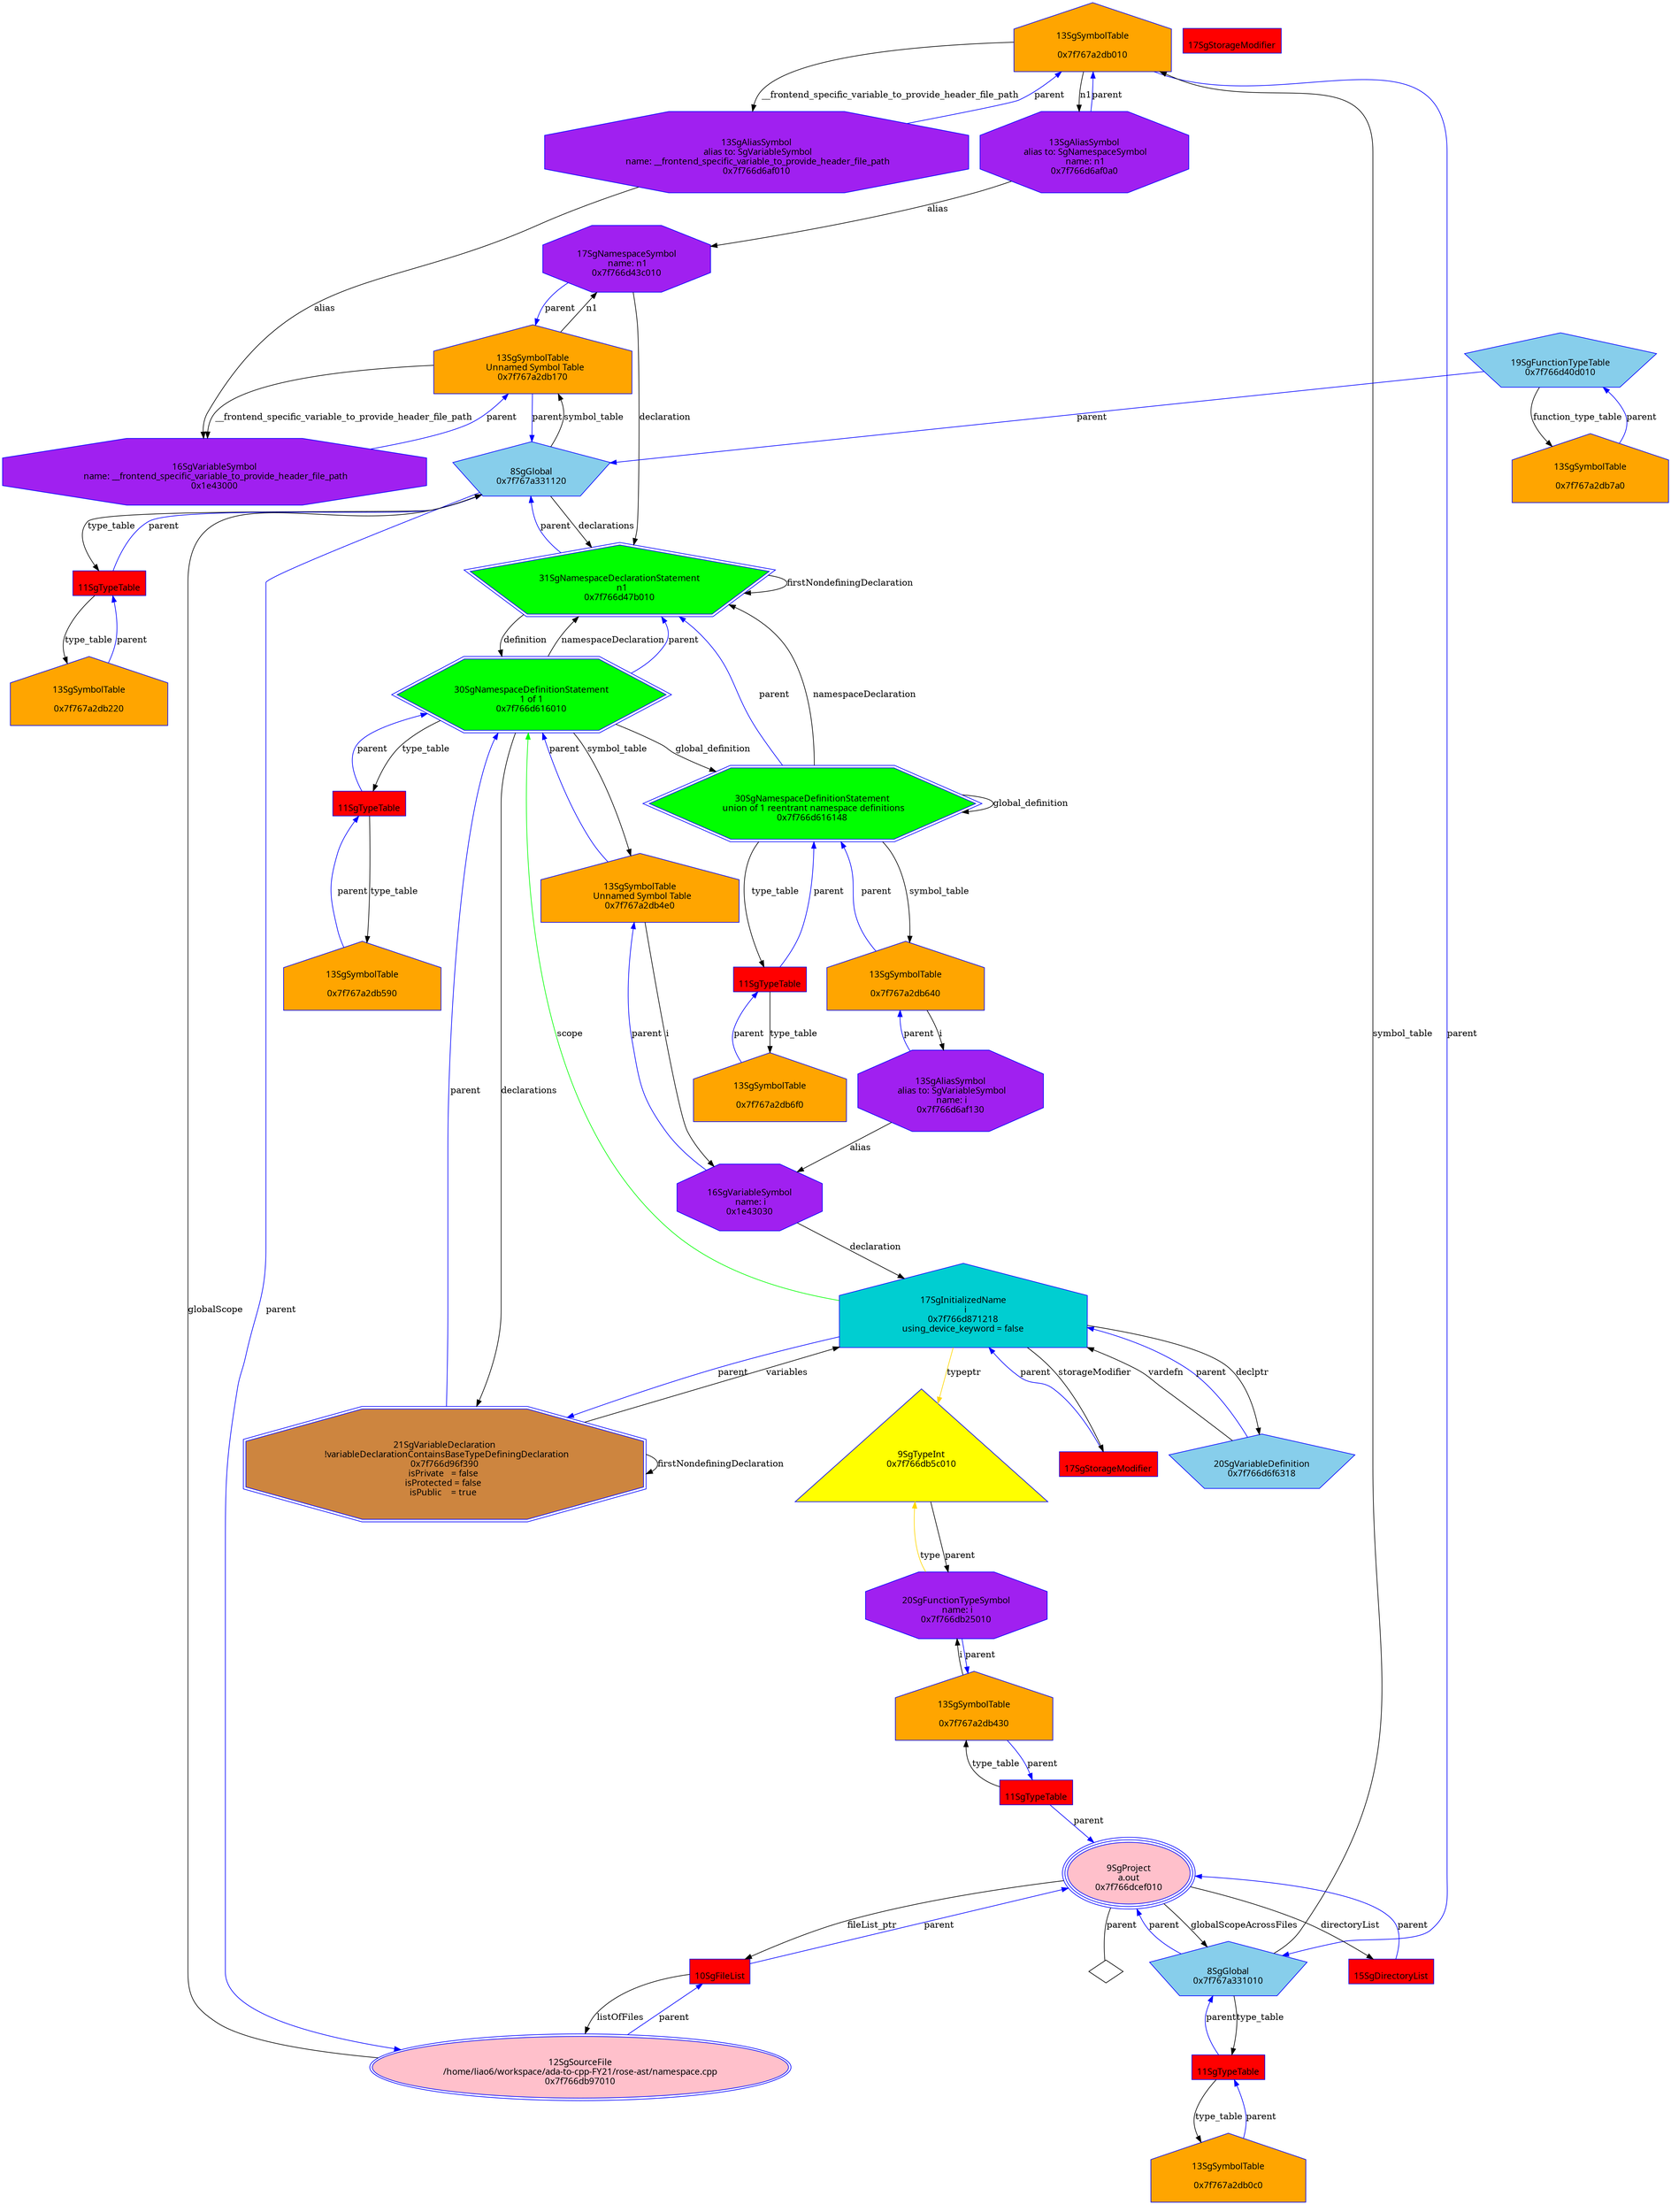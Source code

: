 digraph "Gnamespace.cpp.dot" {
"0x7f767a2db010"[label="\n13SgSymbolTable\n  \n  0x7f767a2db010  " shape=house,regular=0,URL="\N",tooltip="more info at \N",sides=5,peripheries=1,color="blue",fillcolor=orange,fontname="7x13bold",fontcolor=black,style=filled];
"0x7f767a2db010" -> "0x7f766d6af0a0"[label="n1" dir=forward ];
"0x7f767a2db010" -> "0x7f766d6af010"[label="__frontend_specific_variable_to_provide_header_file_path" dir=forward ];
"0x7f767a2db010" -> "0x7f767a331010"[label="parent" color="blue" dir=forward ];
"0x7f767a2db0c0"[label="\n13SgSymbolTable\n  \n  0x7f767a2db0c0  " shape=house,regular=0,URL="\N",tooltip="more info at \N",sides=5,peripheries=1,color="blue",fillcolor=orange,fontname="7x13bold",fontcolor=black,style=filled];
"0x7f767a2db0c0" -> "0x1d94f90"[label="parent" color="blue" dir=forward ];
"0x7f767a2db170"[label="\n13SgSymbolTable\n  Unnamed Symbol Table\n  0x7f767a2db170  " shape=house,regular=0,URL="\N",tooltip="more info at \N",sides=5,peripheries=1,color="blue",fillcolor=orange,fontname="7x13bold",fontcolor=black,style=filled];
"0x7f767a2db170" -> "0x7f766d43c010"[label="n1" dir=forward ];
"0x7f767a2db170" -> "0x1e43000"[label="__frontend_specific_variable_to_provide_header_file_path" dir=forward ];
"0x7f767a2db170" -> "0x7f767a331120"[label="parent" color="blue" dir=forward ];
"0x7f767a2db220"[label="\n13SgSymbolTable\n  \n  0x7f767a2db220  " shape=house,regular=0,URL="\N",tooltip="more info at \N",sides=5,peripheries=1,color="blue",fillcolor=orange,fontname="7x13bold",fontcolor=black,style=filled];
"0x7f767a2db220" -> "0x1d94fb8"[label="parent" color="blue" dir=forward ];
"0x7f767a2db430"[label="\n13SgSymbolTable\n  \n  0x7f767a2db430  " shape=house,regular=0,URL="\N",tooltip="more info at \N",sides=5,peripheries=1,color="blue",fillcolor=orange,fontname="7x13bold",fontcolor=black,style=filled];
"0x7f767a2db430" -> "0x7f766db25010"[label="i" dir=forward ];
"0x7f767a2db430" -> "0x1d95008"[label="parent" color="blue" dir=forward ];
"0x7f767a2db4e0"[label="\n13SgSymbolTable\n  Unnamed Symbol Table\n  0x7f767a2db4e0  " shape=house,regular=0,URL="\N",tooltip="more info at \N",sides=5,peripheries=1,color="blue",fillcolor=orange,fontname="7x13bold",fontcolor=black,style=filled];
"0x7f767a2db4e0" -> "0x1e43030"[label="i" dir=forward ];
"0x7f767a2db4e0" -> "0x7f766d616010"[label="parent" color="blue" dir=forward ];
"0x7f767a2db590"[label="\n13SgSymbolTable\n  \n  0x7f767a2db590  " shape=house,regular=0,URL="\N",tooltip="more info at \N",sides=5,peripheries=1,color="blue",fillcolor=orange,fontname="7x13bold",fontcolor=black,style=filled];
"0x7f767a2db590" -> "0x1d95030"[label="parent" color="blue" dir=forward ];
"0x7f767a2db640"[label="\n13SgSymbolTable\n  \n  0x7f767a2db640  " shape=house,regular=0,URL="\N",tooltip="more info at \N",sides=5,peripheries=1,color="blue",fillcolor=orange,fontname="7x13bold",fontcolor=black,style=filled];
"0x7f767a2db640" -> "0x7f766d6af130"[label="i" dir=forward ];
"0x7f767a2db640" -> "0x7f766d616148"[label="parent" color="blue" dir=forward ];
"0x7f767a2db6f0"[label="\n13SgSymbolTable\n  \n  0x7f767a2db6f0  " shape=house,regular=0,URL="\N",tooltip="more info at \N",sides=5,peripheries=1,color="blue",fillcolor=orange,fontname="7x13bold",fontcolor=black,style=filled];
"0x7f767a2db6f0" -> "0x1d95058"[label="parent" color="blue" dir=forward ];
"0x7f767a2db7a0"[label="\n13SgSymbolTable\n  \n  0x7f767a2db7a0  " shape=house,regular=0,URL="\N",tooltip="more info at \N",sides=5,peripheries=1,color="blue",fillcolor=orange,fontname="7x13bold",fontcolor=black,style=filled];
"0x7f767a2db7a0" -> "0x7f766d40d010"[label="parent" color="blue" dir=forward ];
"0x1e2f660"[label="\n17SgStorageModifier" shape=polygon,regular=0,URL="\N",tooltip="more info at \N",sides=4,peripheries=1,color="blue",fillcolor=red,fontname="7x13bold",fontcolor=black,style=filled];
"0x1e2f688"[label="\n17SgStorageModifier" shape=polygon,regular=0,URL="\N",tooltip="more info at \N",sides=4,peripheries=1,color="blue",fillcolor=red,fontname="7x13bold",fontcolor=black,style=filled];
"0x1e2f688" -> "0x7f766d871218"[label="parent" color="blue" dir=forward ];
"0x7f766db97010"[label="\n12SgSourceFile\n  /home/liao6/workspace/ada-to-cpp-FY21/rose-ast/namespace.cpp  \n  0x7f766db97010  " shape=ellipse,regular=0,URL="\N",tooltip="more info at \N",sides=5,peripheries=2,color="blue",fillcolor=pink,fontname="7x13bold",fontcolor=black,style=filled];
"0x7f766db97010" -> "0x7f767a331120"[label="globalScope" dir=forward ];
"0x7f766db97010" -> "0x1d5a530"[label="parent" color="blue" dir=forward ];
"0x1d5a530"[label="\n10SgFileList" shape=polygon,regular=0,URL="\N",tooltip="more info at \N",sides=4,peripheries=1,color="blue",fillcolor=red,fontname="7x13bold",fontcolor=black,style=filled];
"0x1d5a530" -> "0x7f766db97010"[label="listOfFiles" dir=forward ];
"0x1d5a530" -> "0x7f766dcef010"[label="parent" color="blue" dir=forward ];
"0x1d79940"[label="\n15SgDirectoryList" shape=polygon,regular=0,URL="\N",tooltip="more info at \N",sides=4,peripheries=1,color="blue",fillcolor=red,fontname="7x13bold",fontcolor=black,style=filled];
"0x1d79940" -> "0x7f766dcef010"[label="parent" color="blue" dir=forward ];
"0x7f766dcef010"[label="\n9SgProject\n  a.out  \n  0x7f766dcef010  " shape=ellipse,regular=0,URL="\N",tooltip="more info at \N",sides=5,peripheries=3,color="blue",fillcolor=pink,fontname="7x13bold",fontcolor=black,style=filled];
"0x7f766dcef010" -> "0x1d5a530"[label="fileList_ptr" dir=forward ];
"0x7f766dcef010" -> "0x1d79940"[label="directoryList" dir=forward ];
"0x7f766dcef010" -> "0x7f767a331010"[label="globalScopeAcrossFiles" dir=forward ];
"0x7f766dcef010" -> "0x7f766dcef010__parent__null"[label="parent" dir=none ];
"0x7f766dcef010__parent__null"[label="" shape=diamond ];
"0x1d94f90"[label="\n11SgTypeTable" shape=polygon,regular=0,URL="\N",tooltip="more info at \N",sides=4,peripheries=1,color="blue",fillcolor=red,fontname="7x13bold",fontcolor=black,style=filled];
"0x1d94f90" -> "0x7f767a2db0c0"[label="type_table" dir=forward ];
"0x1d94f90" -> "0x7f767a331010"[label="parent" color="blue" dir=forward ];
"0x1d94fb8"[label="\n11SgTypeTable" shape=polygon,regular=0,URL="\N",tooltip="more info at \N",sides=4,peripheries=1,color="blue",fillcolor=red,fontname="7x13bold",fontcolor=black,style=filled];
"0x1d94fb8" -> "0x7f767a2db220"[label="type_table" dir=forward ];
"0x1d94fb8" -> "0x7f767a331120"[label="parent" color="blue" dir=forward ];
"0x1d95008"[label="\n11SgTypeTable" shape=polygon,regular=0,URL="\N",tooltip="more info at \N",sides=4,peripheries=1,color="blue",fillcolor=red,fontname="7x13bold",fontcolor=black,style=filled];
"0x1d95008" -> "0x7f767a2db430"[label="type_table" dir=forward ];
"0x1d95008" -> "0x7f766dcef010"[label="parent" color="blue" dir=forward ];
"0x1d95030"[label="\n11SgTypeTable" shape=polygon,regular=0,URL="\N",tooltip="more info at \N",sides=4,peripheries=1,color="blue",fillcolor=red,fontname="7x13bold",fontcolor=black,style=filled];
"0x1d95030" -> "0x7f767a2db590"[label="type_table" dir=forward ];
"0x1d95030" -> "0x7f766d616010"[label="parent" color="blue" dir=forward ];
"0x1d95058"[label="\n11SgTypeTable" shape=polygon,regular=0,URL="\N",tooltip="more info at \N",sides=4,peripheries=1,color="blue",fillcolor=red,fontname="7x13bold",fontcolor=black,style=filled];
"0x1d95058" -> "0x7f767a2db6f0"[label="type_table" dir=forward ];
"0x1d95058" -> "0x7f766d616148"[label="parent" color="blue" dir=forward ];
"0x7f766db5c010"[label="\n9SgTypeInt\n  0x7f766db5c010  \n   \n   " shape=polygon,regular=0,URL="\N",tooltip="more info at \N",sides=3,peripheries=1,color="blue",fillcolor=yellow,fontname="7x13bold",fontcolor=black,style=filled];
"0x7f766db5c010" -> "0x7f766db25010"[label="parent" dir=forward ];
"0x7f767a331010"[label="\n8SgGlobal\n  0x7f767a331010  " shape=polygon,regular=0,URL="\N",tooltip="more info at \N",sides=5,peripheries=1,color="blue",fillcolor=skyblue,fontname="7x13bold",fontcolor=black,style=filled];
"0x7f767a331010" -> "0x7f767a2db010"[label="symbol_table" dir=forward ];
"0x7f767a331010" -> "0x1d94f90"[label="type_table" dir=forward ];
"0x7f767a331010" -> "0x7f766dcef010"[label="parent" color="blue" dir=forward ];
"0x7f767a331120"[label="\n8SgGlobal\n  0x7f767a331120  " shape=polygon,regular=0,URL="\N",tooltip="more info at \N",sides=5,peripheries=1,color="blue",fillcolor=skyblue,fontname="7x13bold",fontcolor=black,style=filled];
"0x7f767a331120" -> "0x7f766d47b010"[label="declarations" dir=forward ];
"0x7f767a331120" -> "0x7f767a2db170"[label="symbol_table" dir=forward ];
"0x7f767a331120" -> "0x1d94fb8"[label="type_table" dir=forward ];
"0x7f767a331120" -> "0x7f766db97010"[label="parent" color="blue" dir=forward ];
"0x7f766d6f6318"[label="\n20SgVariableDefinition\n  0x7f766d6f6318  " shape=polygon,regular=0,URL="\N",tooltip="more info at \N",sides=5,peripheries=1,color="blue",fillcolor=skyblue,fontname="7x13bold",fontcolor=black,style=filled];
"0x7f766d6f6318" -> "0x7f766d871218"[label="vardefn" dir=forward ];
"0x7f766d6f6318" -> "0x7f766d871218"[label="parent" color="blue" dir=forward ];
"0x7f766d40d010"[label="\n19SgFunctionTypeTable\n  0x7f766d40d010  " shape=polygon,regular=0,URL="\N",tooltip="more info at \N",sides=5,peripheries=1,color="blue",fillcolor=skyblue,fontname="7x13bold",fontcolor=black,style=filled];
"0x7f766d40d010" -> "0x7f767a2db7a0"[label="function_type_table" dir=forward ];
"0x7f766d40d010" -> "0x7f767a331120"[label="parent" color="blue" dir=forward ];
"0x7f766d96f390"[label="\n21SgVariableDeclaration\n  !variableDeclarationContainsBaseTypeDefiningDeclaration\n  0x7f766d96f390  \n isPrivate   = false  \n isProtected = false  \n isPublic    = true  " shape=polygon,regular=0,URL="\N",tooltip="more info at \N",sides=8,peripheries=2,color="blue",fillcolor=peru,fontname="7x13bold",fontcolor=black,style=filled];
"0x7f766d96f390" -> "0x7f766d871218"[label="variables" dir=forward ];
"0x7f766d96f390" -> "0x7f766d96f390"[label="firstNondefiningDeclaration" dir=forward ];
"0x7f766d96f390" -> "0x7f766d616010"[label="parent" color="blue" dir=forward ];
"0x7f766d47b010"[label="\n31SgNamespaceDeclarationStatement\n  n1\n  0x7f766d47b010  " shape=polygon,regular=0,URL="\N",tooltip="more info at \N",sides=5,peripheries=2,color="blue",fillcolor=green,fontname="7x13bold",fontcolor=black,style=filled];
"0x7f766d47b010" -> "0x7f766d616010"[label="definition" dir=forward ];
"0x7f766d47b010" -> "0x7f766d47b010"[label="firstNondefiningDeclaration" dir=forward ];
"0x7f766d47b010" -> "0x7f767a331120"[label="parent" color="blue" dir=forward ];
"0x7f766d616010"[label="\n30SgNamespaceDefinitionStatement\n  1 of 1  \n  0x7f766d616010  " shape=polygon,regular=0,URL="\N",tooltip="more info at \N",sides=6,peripheries=2,color="blue",fillcolor=green,fontname="7x13bold",fontcolor=black,style=filled];
"0x7f766d616010" -> "0x7f766d96f390"[label="declarations" dir=forward ];
"0x7f766d616010" -> "0x7f766d47b010"[label="namespaceDeclaration" dir=forward ];
"0x7f766d616010" -> "0x7f766d616148"[label="global_definition" dir=forward ];
"0x7f766d616010" -> "0x7f767a2db4e0"[label="symbol_table" dir=forward ];
"0x7f766d616010" -> "0x1d95030"[label="type_table" dir=forward ];
"0x7f766d616010" -> "0x7f766d47b010"[label="parent" color="blue" dir=forward ];
"0x7f766d616148"[label="\n30SgNamespaceDefinitionStatement\n  union of 1 reentrant namespace definitions \n  0x7f766d616148  " shape=polygon,regular=0,URL="\N",tooltip="more info at \N",sides=6,peripheries=2,color="blue",fillcolor=green,fontname="7x13bold",fontcolor=black,style=filled];
"0x7f766d616148" -> "0x7f766d47b010"[label="namespaceDeclaration" dir=forward ];
"0x7f766d616148" -> "0x7f766d616148"[label="global_definition" dir=forward ];
"0x7f766d616148" -> "0x7f767a2db640"[label="symbol_table" dir=forward ];
"0x7f766d616148" -> "0x1d95058"[label="type_table" dir=forward ];
"0x7f766d616148" -> "0x7f766d47b010"[label="parent" color="blue" dir=forward ];
"0x1e43000"[label="\n16SgVariableSymbol\n name: __frontend_specific_variable_to_provide_header_file_path\n  0x1e43000  " shape=polygon,regular=0,URL="\N",tooltip="more info at \N",sides=8,peripheries=1,color="blue",fillcolor=purple,fontname="7x13bold",fontcolor=black,style=filled];
"0x1e43000" -> "0x7f767a2db170"[label="parent" color="blue" dir=forward ];
"0x1e43030"[label="\n16SgVariableSymbol\n name: i\n  0x1e43030  " shape=polygon,regular=0,URL="\N",tooltip="more info at \N",sides=8,peripheries=1,color="blue",fillcolor=purple,fontname="7x13bold",fontcolor=black,style=filled];
"0x1e43030" -> "0x7f766d871218"[label="declaration" dir=forward ];
"0x1e43030" -> "0x7f767a2db4e0"[label="parent" color="blue" dir=forward ];
"0x7f766db25010"[label="\n20SgFunctionTypeSymbol\n name: i\n  0x7f766db25010  " shape=polygon,regular=0,URL="\N",tooltip="more info at \N",sides=8,peripheries=1,color="blue",fillcolor=purple,fontname="7x13bold",fontcolor=black,style=filled];
"0x7f766db25010" -> "0x7f766db5c010"[label="type" color="gold1" dir=forward ];
"0x7f766db25010" -> "0x7f767a2db430"[label="parent" color="blue" dir=forward ];
"0x7f766d43c010"[label="\n17SgNamespaceSymbol\n name: n1\n  0x7f766d43c010  " shape=polygon,regular=0,URL="\N",tooltip="more info at \N",sides=8,peripheries=1,color="blue",fillcolor=purple,fontname="7x13bold",fontcolor=black,style=filled];
"0x7f766d43c010" -> "0x7f766d47b010"[label="declaration" dir=forward ];
"0x7f766d43c010" -> "0x7f767a2db170"[label="parent" color="blue" dir=forward ];
"0x7f766d6af010"[label="\n13SgAliasSymbol\n alias to: SgVariableSymbol\n name: __frontend_specific_variable_to_provide_header_file_path\n  0x7f766d6af010  " shape=polygon,regular=0,URL="\N",tooltip="more info at \N",sides=8,peripheries=1,color="blue",fillcolor=purple,fontname="7x13bold",fontcolor=black,style=filled];
"0x7f766d6af010" -> "0x1e43000"[label="alias" dir=forward ];
"0x7f766d6af010" -> "0x7f767a2db010"[label="parent" color="blue" dir=forward ];
"0x7f766d6af0a0"[label="\n13SgAliasSymbol\n alias to: SgNamespaceSymbol\n name: n1\n  0x7f766d6af0a0  " shape=polygon,regular=0,URL="\N",tooltip="more info at \N",sides=8,peripheries=1,color="blue",fillcolor=purple,fontname="7x13bold",fontcolor=black,style=filled];
"0x7f766d6af0a0" -> "0x7f766d43c010"[label="alias" dir=forward ];
"0x7f766d6af0a0" -> "0x7f767a2db010"[label="parent" color="blue" dir=forward ];
"0x7f766d6af130"[label="\n13SgAliasSymbol\n alias to: SgVariableSymbol\n name: i\n  0x7f766d6af130  " shape=polygon,regular=0,URL="\N",tooltip="more info at \N",sides=8,peripheries=1,color="blue",fillcolor=purple,fontname="7x13bold",fontcolor=black,style=filled];
"0x7f766d6af130" -> "0x1e43030"[label="alias" dir=forward ];
"0x7f766d6af130" -> "0x7f767a2db640"[label="parent" color="blue" dir=forward ];
"0x7f766d871218"[label="\n17SgInitializedName\n  i\n  0x7f766d871218  \n  using_device_keyword = false  " shape=house,regular=0,URL="\N",tooltip="more info at \N",sides=5,peripheries=1,color="blue",fillcolor=darkturquoise,fontname="7x13bold",fontcolor=black,style=filled];
"0x7f766d871218" -> "0x7f766db5c010"[label="typeptr" color="gold1" dir=forward ];
"0x7f766d871218" -> "0x7f766d6f6318"[label="declptr" dir=forward ];
"0x7f766d871218" -> "0x1e2f688"[label="storageModifier" dir=forward ];
"0x7f766d871218" -> "0x7f766d616010"[label="scope" color="green" dir=forward ];
"0x7f766d871218" -> "0x7f766d96f390"[label="parent" color="blue" dir=forward ];
}
